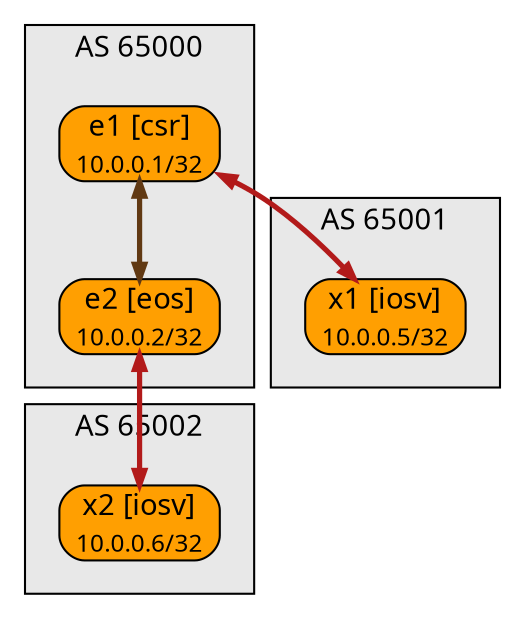 graph {
  bgcolor="transparent"
  node [shape=box, style="rounded,filled" fontname=Verdana]
  edge [fontname=Verdana labelfontsize=10 labeldistance=1.5]
  subgraph cluster_65000 {
    bgcolor="#e8e8e8"
    fontname=Verdana
    margin=16
    label="AS 65000"
    e1 [
      label=<e1 [csr]<br /><sub>10.0.0.1/32</sub>>
      fillcolor="#ff9f01"
    ]
    e2 [
      label=<e2 [eos]<br /><sub>10.0.0.2/32</sub>>
      fillcolor="#ff9f01"
    ]
  }
  subgraph cluster_65001 {
    bgcolor="#e8e8e8"
    fontname=Verdana
    margin=16
    label="AS 65001"
    x1 [
      label=<x1 [iosv]<br /><sub>10.0.0.5/32</sub>>
      fillcolor="#ff9f01"
    ]
  }
  subgraph cluster_65002 {
    bgcolor="#e8e8e8"
    fontname=Verdana
    margin=16
    label="AS 65002"
    x2 [
      label=<x2 [iosv]<br /><sub>10.0.0.6/32</sub>>
      fillcolor="#ff9f01"
    ]
  }
  e1 -- e2  [
    color="#613913"
    penwidth=2.5 arrowsize=0.7 dir=both
  ]
  e1 -- x1  [
    color="#b21a1a"
    penwidth=2.5 arrowsize=0.7 dir=both
  ]
  e2 -- x2  [
    color="#b21a1a"
    penwidth=2.5 arrowsize=0.7 dir=both
  ]
}
